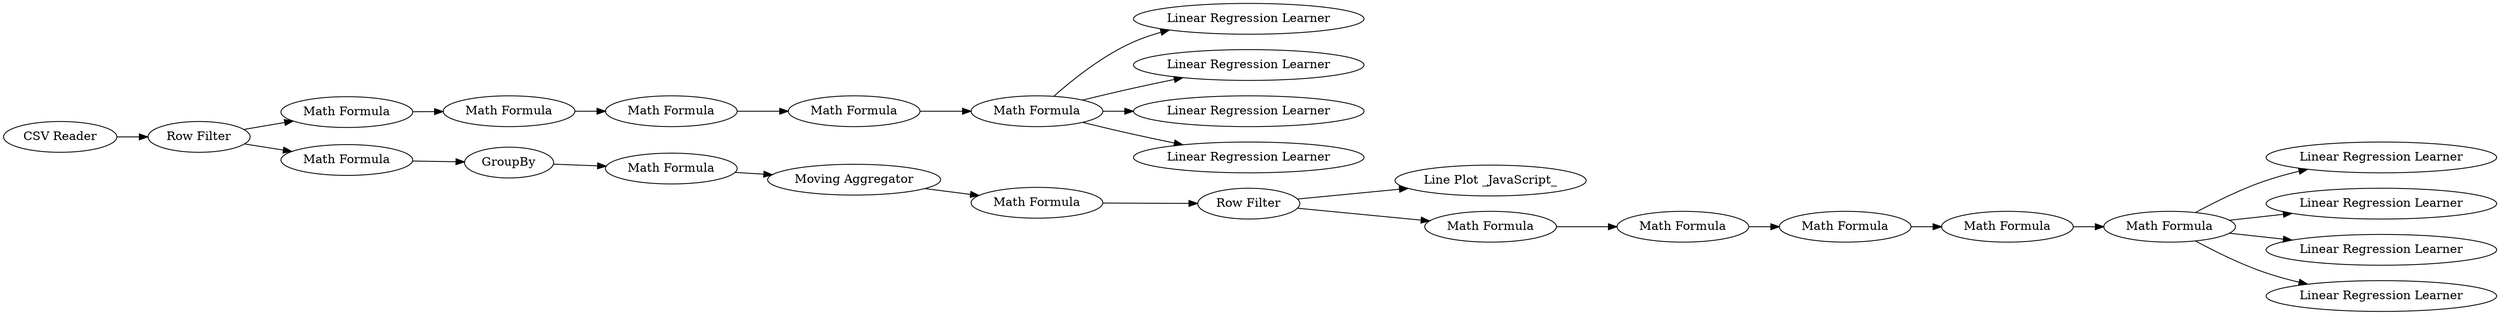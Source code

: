 digraph {
	1 [label="CSV Reader"]
	2 [label="Row Filter"]
	3 [label="Math Formula"]
	4 [label="Math Formula"]
	5 [label="Math Formula"]
	6 [label="Math Formula"]
	7 [label="Math Formula"]
	8 [label="Linear Regression Learner"]
	9 [label="Linear Regression Learner"]
	10 [label="Linear Regression Learner"]
	11 [label="Linear Regression Learner"]
	12 [label="Math Formula"]
	13 [label=GroupBy]
	14 [label="Math Formula"]
	15 [label="Moving Aggregator"]
	16 [label="Math Formula"]
	17 [label="Row Filter"]
	18 [label="Line Plot _JavaScript_"]
	19 [label="Math Formula"]
	20 [label="Math Formula"]
	21 [label="Math Formula"]
	22 [label="Math Formula"]
	23 [label="Math Formula"]
	24 [label="Linear Regression Learner"]
	25 [label="Linear Regression Learner"]
	26 [label="Linear Regression Learner"]
	27 [label="Linear Regression Learner"]
	1 -> 2
	2 -> 3
	2 -> 12
	3 -> 4
	4 -> 5
	5 -> 6
	6 -> 7
	7 -> 11
	7 -> 10
	7 -> 9
	7 -> 8
	12 -> 13
	13 -> 14
	14 -> 15
	15 -> 16
	16 -> 17
	17 -> 19
	17 -> 18
	19 -> 20
	20 -> 21
	21 -> 22
	22 -> 23
	23 -> 27
	23 -> 26
	23 -> 25
	23 -> 24
	rankdir=LR
}

